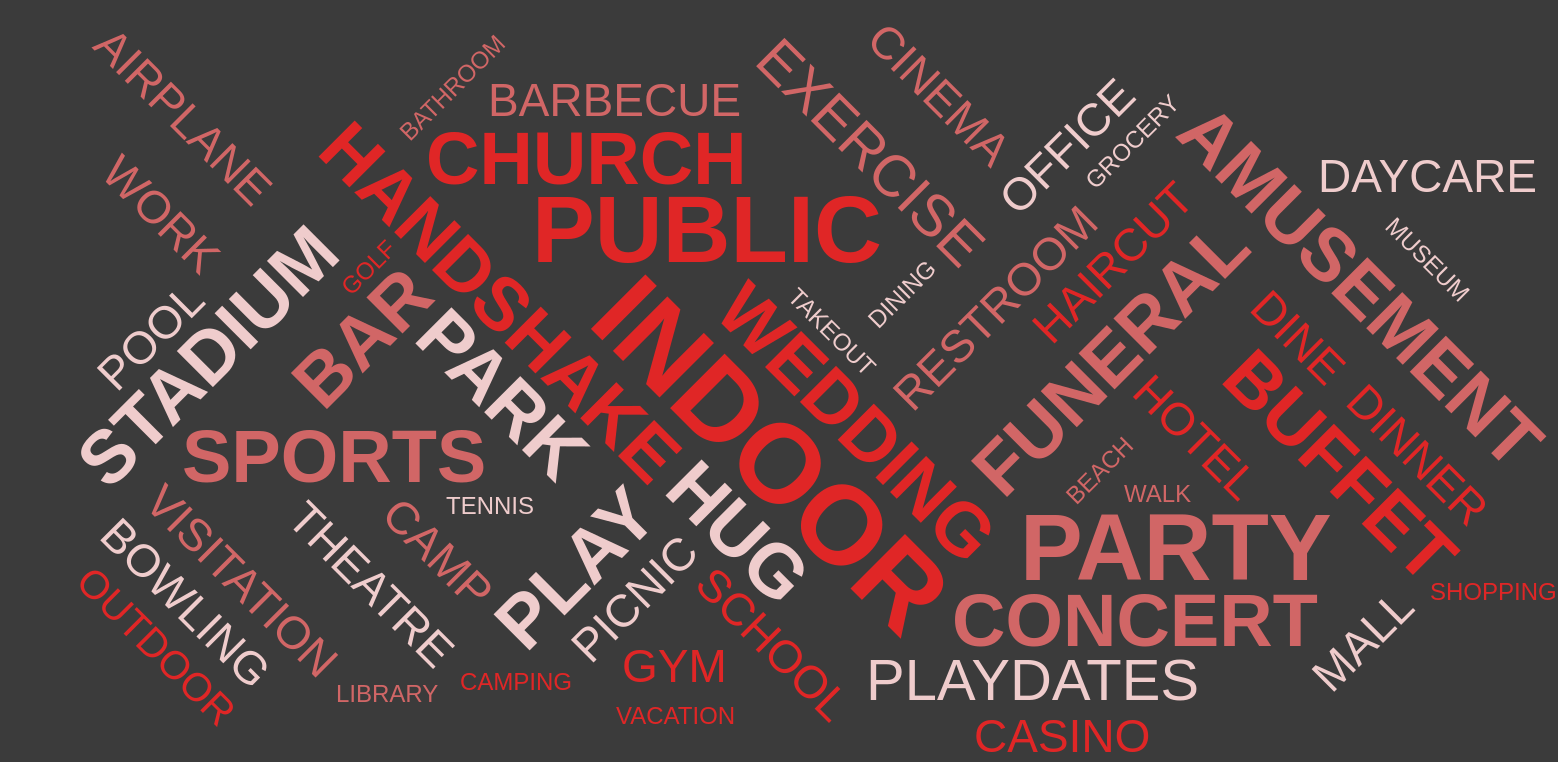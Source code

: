 {
    "$schema": "https://vega.github.io/schema/vega/v5.json",
    "width": 570,
    "height": 350,
    "padding": 0,
  
    "data": [
      {
        "name": "table",
        "values": ["takeout", "outdoor exercise", "tennis", "golf", "bathroom", "playdates", "camping", "beach", "outdoor dining", "vacation", "walk", "grocery shopping", "library museum", "takeout", "outdoor exercise", "tennis", "golf", "bathroom", "playdates", "camping", "beach", "outdoor dining", "vacation", "walk", "grocery shopping", "library museum", 
  
  "hotel", "barbecue", "picnic", "public restroom", "mall", "dinner party", "public pool", "haircut", "work office", "playdates", "school camp daycare", "casino", "cinema theatre", "playground", "visitation", "bowling", "exercise gym", "public transport", " restaurant dine-in", "airplane", "basketball", "hotel", "barbecue", "picnic", "public restroom", "mall", "dinner party", "public pool", "haircut", "work office", "playdates", "school camp daycare", "casino", "cinema theatre", "playground", "visitation", "bowling", "exercise gym", "public transport", " restaurant dine-in", "airplane", "basketball", "hotel", "barbecue", "picnic", "public restroom", "mall", "dinner party", "public pool", "haircut", "work office", "playdates", "school camp daycare", "casino", "cinema theatre", "playground", "visitation", "bowling", "exercise gym", "public transport", " restaurant dine-in", "airplane", "basketball", "hotel", "barbecue", "picnic", "public restroom", "mall", "dinner party", "public pool", "haircut", "work office", "playdates", "school camp daycare", "casino", "cinema theatre", "playground", "visitation", "bowling", "exercise gym", "public transport", " restaurant dine-in", "airplane", "basketball", "hotel", "barbecue", "picnic", "public restroom", "mall", "dinner party", "public pool", "haircut", "work office", "playdates", "school camp daycare", "casino", "cinema theatre", "playground", "visitation", "bowling", "exercise gym", "public transport", " restaurant dine-in", "airplane", "basketball", 
  
  "wedding funeral", "hug handshake", "amusement park", "buffet", "concert play", "indoor party", "sports stadium", "church", "indoor bar", "nightclub", "wedding funeral", "hug handshake", "amusement park", "buffet", "concert play", "indoor party", "sports stadium", "church", "indoor bar", "nightclub", "wedding funeral", "hug handshake", "amusement park", "buffet", "concert play", "indoor party", "sports stadium", "church", "indoor bar", "nightclub", "wedding funeral", "hug handshake", "amusement park", "buffet", "concert play", "indoor party", "sports stadium", "church", "indoor bar", "nightclub", "wedding funeral", "hug handshake", "amusement park", "buffet", "concert play", "indoor party", "sports stadium", "church", "indoor bar", "nightclub", "wedding funeral", "hug handshake", "amusement park", "buffet", "concert play", "indoor party", "sports stadium", "church", "indoor bar", "nightclub", "wedding funeral", "hug handshake", "amusement park", "buffet", "concert play", "indoor party", "sports stadium", "church", "indoor bar", "nightclub", "wedding funeral", "hug handshake", "amusement park", "buffet", "concert play", "indoor party", "sports stadium", "church", "indoor bar", "nightclub", "wedding funeral", "hug handshake", "amusement park", "buffet", "concert play", "indoor party", "sports stadium", "church", "indoor bar", "nightclub", "wedding funeral", "hug handshake", "amusement park", "buffet", "concert play", "indoor party", "sports stadium", "church", "indoor bar", "nightclub"],
        "transform": [
          {
            "type": "countpattern",
            "field": "data",
            "case": "upper",
            "pattern": "[\\w']{3,}"
          },
          {
            "type": "formula", "as": "angle",
            "expr": "[-45, 0, 45][~~(random() * 3)]"
          },
          {
            "type": "formula", "as": "weight",
            "expr": "if(datum.count>=10, 600, 300)"
          }
        ]
      }
    ],
  
    "scales": [
      {
        "name": "color",
        "type": "ordinal",
        "domain": {"data": "table", "field": "text"},
        "range": ["#efcccc", "#e02626", "#d16666"]
      }
    ],
  
    "marks": [
      {
        "type": "text",
        "from": {"data": "table"},
        "encode": {
          "enter": {
            "text": {"field": "text"},
            "align": {"value": "center"},
            "baseline": {"value": "alphabetic"},
            "fill": {"scale": "color", "field": "text"}
          },
          "update": {
            "fillOpacity": {"value": 1}
          },
          "hover": {
            "fillOpacity": {"value": 0.5}
          }
        },
        "transform": [
          {
            "type": "wordcloud",
            "size": [800, 400],
            "text": {"field": "text"},
            "rotate": {"field": "datum.angle"},
            "font": "Helvetica Neue, Arial",
            "fontSize": {"field": "datum.count"},
            "fontWeight": {"field": "datum.weight"},
            "fontSizeRange": [12, 56],
            "padding": 2
          }
        ]
      }
    ],
  
    "config": {
      "background":"rgb(59, 59, 59)",
      "axis": {"labelColor": "white", "titleColor": "white", "gridColor":"dimgrey"},
      "legend": {"labelColor": "white", "titleColor": "white"},
      "title": {"color": "white"}
  
    }
  }
  